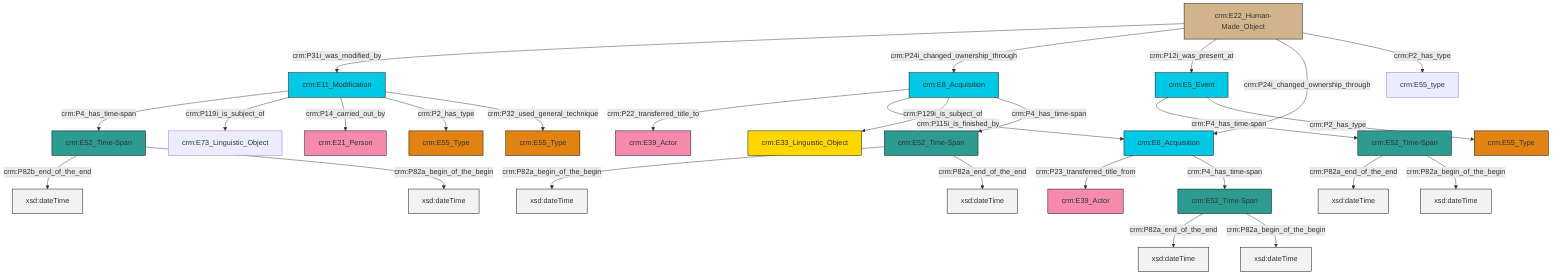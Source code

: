 graph TD
classDef Literal fill:#f2f2f2,stroke:#000000;
classDef CRM_Entity fill:#FFFFFF,stroke:#000000;
classDef Temporal_Entity fill:#00C9E6, stroke:#000000;
classDef Type fill:#E18312, stroke:#000000;
classDef Time-Span fill:#2C9C91, stroke:#000000;
classDef Appellation fill:#FFEB7F, stroke:#000000;
classDef Place fill:#008836, stroke:#000000;
classDef Persistent_Item fill:#B266B2, stroke:#000000;
classDef Conceptual_Object fill:#FFD700, stroke:#000000;
classDef Physical_Thing fill:#D2B48C, stroke:#000000;
classDef Actor fill:#f58aad, stroke:#000000;
classDef PC_Classes fill:#4ce600, stroke:#000000;
classDef Multi fill:#cccccc,stroke:#000000;

2["crm:E8_Acquisition"]:::Temporal_Entity -->|crm:P23_transferred_title_from| 3["crm:E39_Actor"]:::Actor
6["crm:E22_Human-Made_Object"]:::Physical_Thing -->|crm:P31i_was_modified_by| 4["crm:E11_Modification"]:::Temporal_Entity
9["crm:E52_Time-Span"]:::Time-Span -->|crm:P82a_end_of_the_end| 10[xsd:dateTime]:::Literal
4["crm:E11_Modification"]:::Temporal_Entity -->|crm:P4_has_time-span| 11["crm:E52_Time-Span"]:::Time-Span
13["crm:E8_Acquisition"]:::Temporal_Entity -->|crm:P22_transferred_title_to| 14["crm:E39_Actor"]:::Actor
4["crm:E11_Modification"]:::Temporal_Entity -->|crm:P119i_is_subject_of| 15["crm:E73_Linguistic_Object"]:::Default
18["crm:E5_Event"]:::Temporal_Entity -->|crm:P4_has_time-span| 19["crm:E52_Time-Span"]:::Time-Span
6["crm:E22_Human-Made_Object"]:::Physical_Thing -->|crm:P24i_changed_ownership_through| 13["crm:E8_Acquisition"]:::Temporal_Entity
6["crm:E22_Human-Made_Object"]:::Physical_Thing -->|crm:P12i_was_present_at| 18["crm:E5_Event"]:::Temporal_Entity
4["crm:E11_Modification"]:::Temporal_Entity -->|crm:P14_carried_out_by| 26["crm:E21_Person"]:::Actor
18["crm:E5_Event"]:::Temporal_Entity -->|crm:P2_has_type| 23["crm:E55_Type"]:::Type
27["crm:E52_Time-Span"]:::Time-Span -->|crm:P82a_begin_of_the_begin| 28[xsd:dateTime]:::Literal
6["crm:E22_Human-Made_Object"]:::Physical_Thing -->|crm:P24i_changed_ownership_through| 2["crm:E8_Acquisition"]:::Temporal_Entity
4["crm:E11_Modification"]:::Temporal_Entity -->|crm:P2_has_type| 16["crm:E55_Type"]:::Type
2["crm:E8_Acquisition"]:::Temporal_Entity -->|crm:P4_has_time-span| 9["crm:E52_Time-Span"]:::Time-Span
11["crm:E52_Time-Span"]:::Time-Span -->|crm:P82b_end_of_the_end| 32[xsd:dateTime]:::Literal
4["crm:E11_Modification"]:::Temporal_Entity -->|crm:P32_used_general_technique| 30["crm:E55_Type"]:::Type
19["crm:E52_Time-Span"]:::Time-Span -->|crm:P82a_end_of_the_end| 34[xsd:dateTime]:::Literal
9["crm:E52_Time-Span"]:::Time-Span -->|crm:P82a_begin_of_the_begin| 35[xsd:dateTime]:::Literal
13["crm:E8_Acquisition"]:::Temporal_Entity -->|crm:P115i_is_finished_by| 2["crm:E8_Acquisition"]:::Temporal_Entity
13["crm:E8_Acquisition"]:::Temporal_Entity -->|crm:P129i_is_subject_of| 0["crm:E33_Linguistic_Object"]:::Conceptual_Object
27["crm:E52_Time-Span"]:::Time-Span -->|crm:P82a_end_of_the_end| 37[xsd:dateTime]:::Literal
6["crm:E22_Human-Made_Object"]:::Physical_Thing -->|crm:P2_has_type| 7["crm:E55_type"]:::Default
13["crm:E8_Acquisition"]:::Temporal_Entity -->|crm:P4_has_time-span| 27["crm:E52_Time-Span"]:::Time-Span
11["crm:E52_Time-Span"]:::Time-Span -->|crm:P82a_begin_of_the_begin| 41[xsd:dateTime]:::Literal
19["crm:E52_Time-Span"]:::Time-Span -->|crm:P82a_begin_of_the_begin| 42[xsd:dateTime]:::Literal